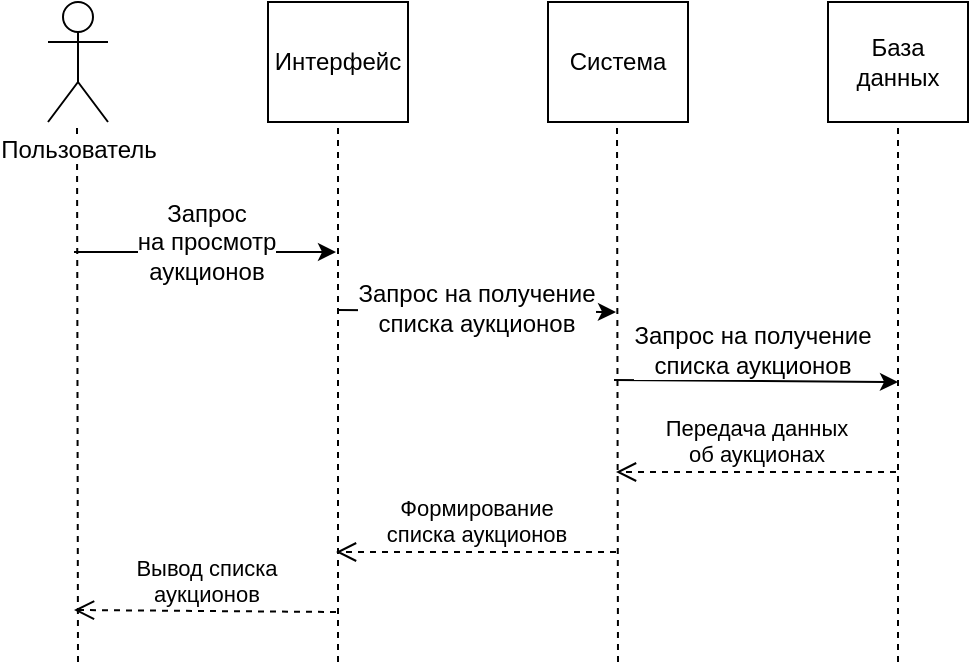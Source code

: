 <mxfile version="10.7.5" type="github"><diagram id="BAllRMZ9rIqr08Ez1vav" name="Page-1"><mxGraphModel dx="2274" dy="833" grid="1" gridSize="10" guides="1" tooltips="1" connect="1" arrows="1" fold="1" page="1" pageScale="1" pageWidth="827" pageHeight="1169" math="0" shadow="0"><root><mxCell id="0"/><mxCell id="1" parent="0"/><mxCell id="5Ci7BT9QmoByQT9UJhGC-1" value="Интерфейс" style="rounded=0;whiteSpace=wrap;html=1;" parent="1" vertex="1"><mxGeometry x="230" y="200" width="70" height="60" as="geometry"/></mxCell><mxCell id="5Ci7BT9QmoByQT9UJhGC-2" value="Система" style="rounded=0;whiteSpace=wrap;html=1;" parent="1" vertex="1"><mxGeometry x="370" y="200" width="70" height="60" as="geometry"/></mxCell><mxCell id="5Ci7BT9QmoByQT9UJhGC-3" value="База данных" style="rounded=0;whiteSpace=wrap;html=1;" parent="1" vertex="1"><mxGeometry x="510" y="200" width="70" height="60" as="geometry"/></mxCell><mxCell id="5Ci7BT9QmoByQT9UJhGC-4" value="" style="endArrow=none;dashed=1;html=1;entryX=0.5;entryY=1;entryDx=0;entryDy=0;" parent="1" target="5Ci7BT9QmoByQT9UJhGC-3" edge="1"><mxGeometry width="50" height="50" relative="1" as="geometry"><mxPoint x="545" y="530" as="sourcePoint"/><mxPoint x="150" y="300" as="targetPoint"/></mxGeometry></mxCell><mxCell id="5Ci7BT9QmoByQT9UJhGC-5" value="" style="endArrow=none;dashed=1;html=1;entryX=0.5;entryY=1;entryDx=0;entryDy=0;" parent="1" edge="1"><mxGeometry width="50" height="50" relative="1" as="geometry"><mxPoint x="405" y="530" as="sourcePoint"/><mxPoint x="404.5" y="260" as="targetPoint"/></mxGeometry></mxCell><mxCell id="5Ci7BT9QmoByQT9UJhGC-6" value="" style="endArrow=none;dashed=1;html=1;entryX=0.5;entryY=1;entryDx=0;entryDy=0;" parent="1" edge="1"><mxGeometry width="50" height="50" relative="1" as="geometry"><mxPoint x="265" y="530" as="sourcePoint"/><mxPoint x="265" y="260" as="targetPoint"/></mxGeometry></mxCell><mxCell id="5Ci7BT9QmoByQT9UJhGC-7" value="" style="endArrow=none;dashed=1;html=1;entryX=0.5;entryY=1;entryDx=0;entryDy=0;" parent="1" edge="1"><mxGeometry width="50" height="50" relative="1" as="geometry"><mxPoint x="135" y="530" as="sourcePoint"/><mxPoint x="134.5" y="260" as="targetPoint"/></mxGeometry></mxCell><mxCell id="5Ci7BT9QmoByQT9UJhGC-8" value="Пользователь&lt;br&gt;" style="shape=umlActor;verticalLabelPosition=bottom;labelBackgroundColor=#ffffff;verticalAlign=top;html=1;outlineConnect=0;" parent="1" vertex="1"><mxGeometry x="120" y="200" width="30" height="60" as="geometry"/></mxCell><mxCell id="5Ci7BT9QmoByQT9UJhGC-9" value="" style="endArrow=classic;html=1;" parent="1" edge="1"><mxGeometry width="50" height="50" relative="1" as="geometry"><mxPoint x="133" y="325" as="sourcePoint"/><mxPoint x="264" y="325" as="targetPoint"/></mxGeometry></mxCell><mxCell id="5Ci7BT9QmoByQT9UJhGC-10" value="Запрос&lt;br&gt;на просмотр&lt;br&gt;аукционов&lt;br&gt;" style="text;html=1;resizable=0;points=[];align=center;verticalAlign=middle;labelBackgroundColor=#ffffff;" parent="5Ci7BT9QmoByQT9UJhGC-9" vertex="1" connectable="0"><mxGeometry x="0.23" relative="1" as="geometry"><mxPoint x="-15" y="-5" as="offset"/></mxGeometry></mxCell><mxCell id="5Ci7BT9QmoByQT9UJhGC-11" value="" style="endArrow=classic;html=1;" parent="1" edge="1"><mxGeometry width="50" height="50" relative="1" as="geometry"><mxPoint x="265" y="354" as="sourcePoint"/><mxPoint x="404" y="355" as="targetPoint"/></mxGeometry></mxCell><mxCell id="5Ci7BT9QmoByQT9UJhGC-12" value="Запрос на получение&lt;br&gt;списка аукционов&lt;br&gt;" style="text;html=1;resizable=0;points=[];align=center;verticalAlign=middle;labelBackgroundColor=#ffffff;" parent="5Ci7BT9QmoByQT9UJhGC-11" vertex="1" connectable="0"><mxGeometry x="-0.143" y="-1" relative="1" as="geometry"><mxPoint x="9" y="-3" as="offset"/></mxGeometry></mxCell><mxCell id="5Ci7BT9QmoByQT9UJhGC-15" value="" style="endArrow=classic;html=1;" parent="1" edge="1"><mxGeometry width="50" height="50" relative="1" as="geometry"><mxPoint x="403" y="389" as="sourcePoint"/><mxPoint x="545" y="390" as="targetPoint"/></mxGeometry></mxCell><mxCell id="5Ci7BT9QmoByQT9UJhGC-16" value="Запрос на&amp;nbsp;получение&lt;br&gt;списка аукционов&lt;br&gt;" style="text;html=1;resizable=0;points=[];align=center;verticalAlign=middle;labelBackgroundColor=#ffffff;" parent="5Ci7BT9QmoByQT9UJhGC-15" vertex="1" connectable="0"><mxGeometry x="0.279" relative="1" as="geometry"><mxPoint x="-22" y="-16" as="offset"/></mxGeometry></mxCell><mxCell id="qDESIGZ11DQ_ZcrB9F8B-2" value="&lt;span&gt;Передача данных&lt;/span&gt;&lt;br&gt;&lt;span&gt;об аукционах&lt;/span&gt;" style="html=1;verticalAlign=bottom;endArrow=open;dashed=1;endSize=8;" parent="1" edge="1"><mxGeometry relative="1" as="geometry"><mxPoint x="544" y="435" as="sourcePoint"/><mxPoint x="404" y="435" as="targetPoint"/></mxGeometry></mxCell><mxCell id="qDESIGZ11DQ_ZcrB9F8B-3" value="&lt;span&gt;Формирование&lt;/span&gt;&lt;br&gt;&lt;span&gt;списка аукционов&lt;/span&gt;" style="html=1;verticalAlign=bottom;endArrow=open;dashed=1;endSize=8;" parent="1" edge="1"><mxGeometry relative="1" as="geometry"><mxPoint x="404" y="475" as="sourcePoint"/><mxPoint x="264" y="475" as="targetPoint"/></mxGeometry></mxCell><mxCell id="qDESIGZ11DQ_ZcrB9F8B-4" value="&lt;span&gt;Вывод списка&lt;/span&gt;&lt;br&gt;&lt;span&gt;аукционов&lt;/span&gt;&lt;br&gt;" style="html=1;verticalAlign=bottom;endArrow=open;dashed=1;endSize=8;" parent="1" edge="1"><mxGeometry relative="1" as="geometry"><mxPoint x="264" y="505" as="sourcePoint"/><mxPoint x="133" y="504" as="targetPoint"/></mxGeometry></mxCell></root></mxGraphModel></diagram></mxfile>